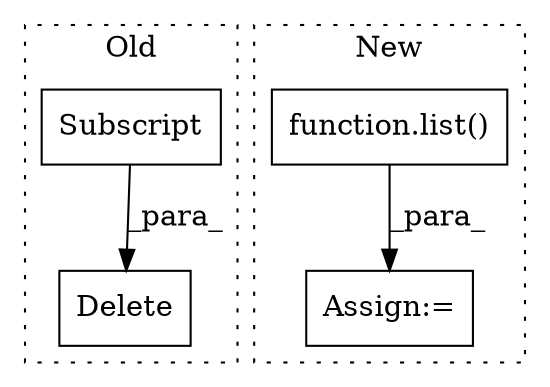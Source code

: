 digraph G {
subgraph cluster0 {
1 [label="Delete" a="101" s="1828" l="20" shape="box"];
4 [label="Subscript" a="63" s="1832,0" l="16,0" shape="box"];
label = "Old";
style="dotted";
}
subgraph cluster1 {
2 [label="function.list()" a="75" s="1959,1980" l="5,1" shape="box"];
3 [label="Assign:=" a="68" s="1956" l="3" shape="box"];
label = "New";
style="dotted";
}
2 -> 3 [label="_para_"];
4 -> 1 [label="_para_"];
}